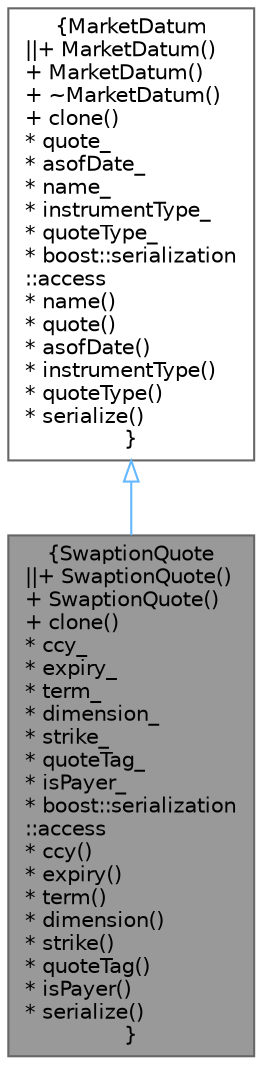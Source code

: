 digraph "SwaptionQuote"
{
 // INTERACTIVE_SVG=YES
 // LATEX_PDF_SIZE
  bgcolor="transparent";
  edge [fontname=Helvetica,fontsize=10,labelfontname=Helvetica,labelfontsize=10];
  node [fontname=Helvetica,fontsize=10,shape=box,height=0.2,width=0.4];
  Node1 [label="{SwaptionQuote\n||+ SwaptionQuote()\l+ SwaptionQuote()\l+ clone()\l* ccy_\l* expiry_\l* term_\l* dimension_\l* strike_\l* quoteTag_\l* isPayer_\l* boost::serialization\l::access\l* ccy()\l* expiry()\l* term()\l* dimension()\l* strike()\l* quoteTag()\l* isPayer()\l* serialize()\l}",height=0.2,width=0.4,color="gray40", fillcolor="grey60", style="filled", fontcolor="black",tooltip="Swaption data class."];
  Node2 -> Node1 [dir="back",color="steelblue1",style="solid",arrowtail="onormal"];
  Node2 [label="{MarketDatum\n||+ MarketDatum()\l+ MarketDatum()\l+ ~MarketDatum()\l+ clone()\l* quote_\l* asofDate_\l* name_\l* instrumentType_\l* quoteType_\l* boost::serialization\l::access\l* name()\l* quote()\l* asofDate()\l* instrumentType()\l* quoteType()\l* serialize()\l}",height=0.2,width=0.4,color="gray40", fillcolor="white", style="filled",URL="$classore_1_1data_1_1_market_datum.html",tooltip="Base market data class."];
}
